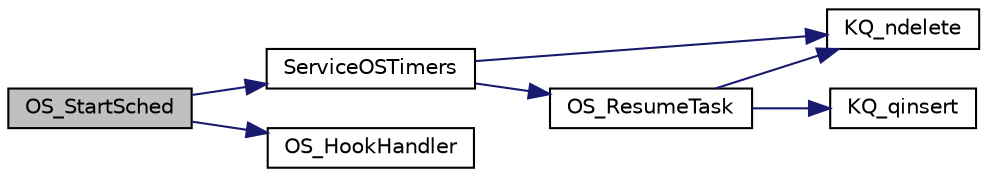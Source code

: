 digraph "OS_StartSched"
{
  edge [fontname="Helvetica",fontsize="10",labelfontname="Helvetica",labelfontsize="10"];
  node [fontname="Helvetica",fontsize="10",shape=record];
  rankdir="LR";
  Node1 [label="OS_StartSched",height=0.2,width=0.4,color="black", fillcolor="grey75", style="filled" fontcolor="black"];
  Node1 -> Node2 [color="midnightblue",fontsize="10",style="solid",fontname="Helvetica"];
  Node2 [label="ServiceOSTimers",height=0.2,width=0.4,color="black", fillcolor="white", style="filled",URL="$group__pico.html#gad4d2b30c586a63b0f5c416633d0071c3"];
  Node2 -> Node3 [color="midnightblue",fontsize="10",style="solid",fontname="Helvetica"];
  Node3 [label="KQ_ndelete",height=0.2,width=0.4,color="black", fillcolor="white", style="filled",URL="$group__pico.html#ga3236ef3435be635dfa2eb0f2015637b2"];
  Node2 -> Node4 [color="midnightblue",fontsize="10",style="solid",fontname="Helvetica"];
  Node4 [label="OS_ResumeTask",height=0.2,width=0.4,color="black", fillcolor="white", style="filled",URL="$group__pico.html#ga9668d17583c878df75b7444ac304bee1"];
  Node4 -> Node3 [color="midnightblue",fontsize="10",style="solid",fontname="Helvetica"];
  Node4 -> Node5 [color="midnightblue",fontsize="10",style="solid",fontname="Helvetica"];
  Node5 [label="KQ_qinsert",height=0.2,width=0.4,color="black", fillcolor="white", style="filled",URL="$group__pico.html#ga0ac1e5418b108ad28cc98030d9dbea49"];
  Node1 -> Node6 [color="midnightblue",fontsize="10",style="solid",fontname="Helvetica"];
  Node6 [label="OS_HookHandler",height=0.2,width=0.4,color="black", fillcolor="white", style="filled",URL="$group__pico.html#ga2065f9de72ed57b784deab7532931779"];
}
